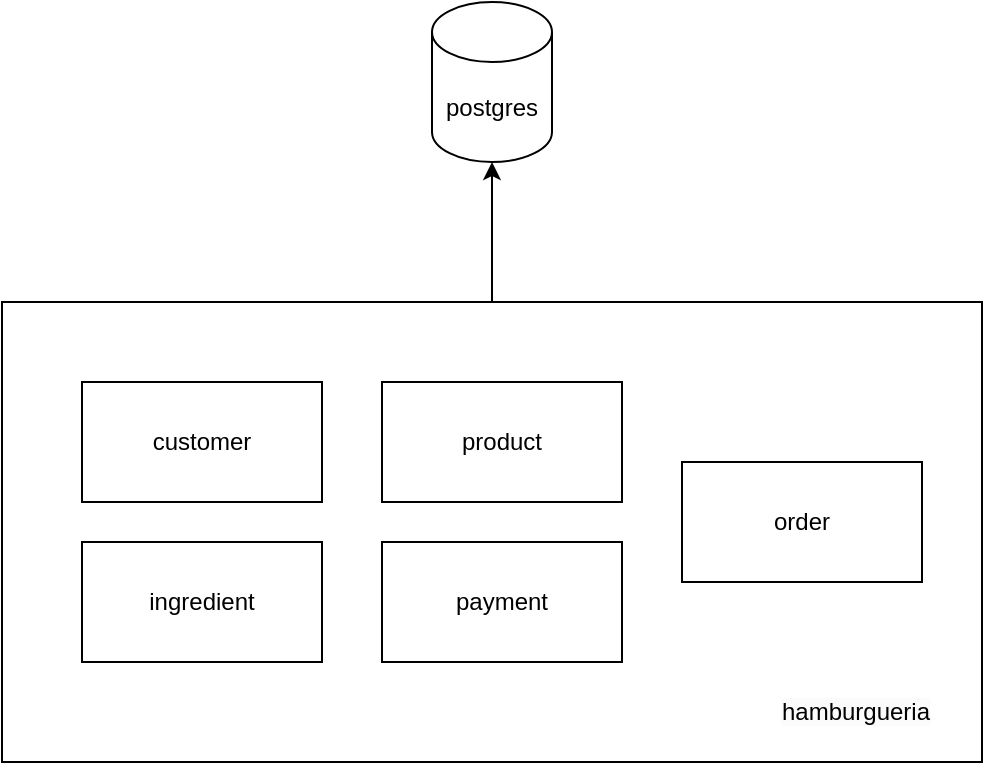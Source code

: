 <mxfile version="22.1.7" type="gitlab">
  <diagram name="Página-1" id="uhAjlXJdEZeuP8Zm3Zqt">
    <mxGraphModel dx="954" dy="503" grid="1" gridSize="10" guides="1" tooltips="1" connect="1" arrows="1" fold="1" page="1" pageScale="1" pageWidth="827" pageHeight="1169" math="0" shadow="0">
      <root>
        <mxCell id="0" />
        <mxCell id="1" parent="0" />
        <mxCell id="jlGwl7JDHqBWXKKpxSaZ-1" value="" style="rounded=0;whiteSpace=wrap;html=1;fillColor=none;" vertex="1" parent="1">
          <mxGeometry x="350" y="210" width="490" height="230" as="geometry" />
        </mxCell>
        <mxCell id="jlGwl7JDHqBWXKKpxSaZ-2" value="&lt;meta charset=&quot;utf-8&quot;&gt;&lt;span style=&quot;color: rgb(0, 0, 0); font-family: Helvetica; font-size: 12px; font-style: normal; font-variant-ligatures: normal; font-variant-caps: normal; font-weight: 400; letter-spacing: normal; orphans: 2; text-align: center; text-indent: 0px; text-transform: none; widows: 2; word-spacing: 0px; -webkit-text-stroke-width: 0px; background-color: rgb(251, 251, 251); text-decoration-thickness: initial; text-decoration-style: initial; text-decoration-color: initial; float: none; display: inline !important;&quot;&gt;hamburgueria&lt;/span&gt;" style="text;html=1;strokeColor=none;fillColor=none;align=center;verticalAlign=middle;whiteSpace=wrap;rounded=0;" vertex="1" parent="1">
          <mxGeometry x="727" y="400" width="100" height="30" as="geometry" />
        </mxCell>
        <mxCell id="jlGwl7JDHqBWXKKpxSaZ-3" value="customer" style="rounded=0;whiteSpace=wrap;html=1;" vertex="1" parent="1">
          <mxGeometry x="390" y="250" width="120" height="60" as="geometry" />
        </mxCell>
        <mxCell id="jlGwl7JDHqBWXKKpxSaZ-4" value="ingredient" style="rounded=0;whiteSpace=wrap;html=1;" vertex="1" parent="1">
          <mxGeometry x="390" y="330" width="120" height="60" as="geometry" />
        </mxCell>
        <mxCell id="jlGwl7JDHqBWXKKpxSaZ-5" value="product" style="rounded=0;whiteSpace=wrap;html=1;" vertex="1" parent="1">
          <mxGeometry x="540" y="250" width="120" height="60" as="geometry" />
        </mxCell>
        <mxCell id="jlGwl7JDHqBWXKKpxSaZ-6" value="payment" style="rounded=0;whiteSpace=wrap;html=1;" vertex="1" parent="1">
          <mxGeometry x="540" y="330" width="120" height="60" as="geometry" />
        </mxCell>
        <mxCell id="jlGwl7JDHqBWXKKpxSaZ-7" value="order" style="rounded=0;whiteSpace=wrap;html=1;" vertex="1" parent="1">
          <mxGeometry x="690" y="290" width="120" height="60" as="geometry" />
        </mxCell>
        <mxCell id="jlGwl7JDHqBWXKKpxSaZ-8" value="postgres" style="shape=cylinder3;whiteSpace=wrap;html=1;boundedLbl=1;backgroundOutline=1;size=15;" vertex="1" parent="1">
          <mxGeometry x="565" y="60" width="60" height="80" as="geometry" />
        </mxCell>
        <mxCell id="jlGwl7JDHqBWXKKpxSaZ-9" style="edgeStyle=orthogonalEdgeStyle;rounded=0;orthogonalLoop=1;jettySize=auto;html=1;entryX=0.5;entryY=1;entryDx=0;entryDy=0;entryPerimeter=0;" edge="1" parent="1" source="jlGwl7JDHqBWXKKpxSaZ-1" target="jlGwl7JDHqBWXKKpxSaZ-8">
          <mxGeometry relative="1" as="geometry" />
        </mxCell>
      </root>
    </mxGraphModel>
  </diagram>
</mxfile>
